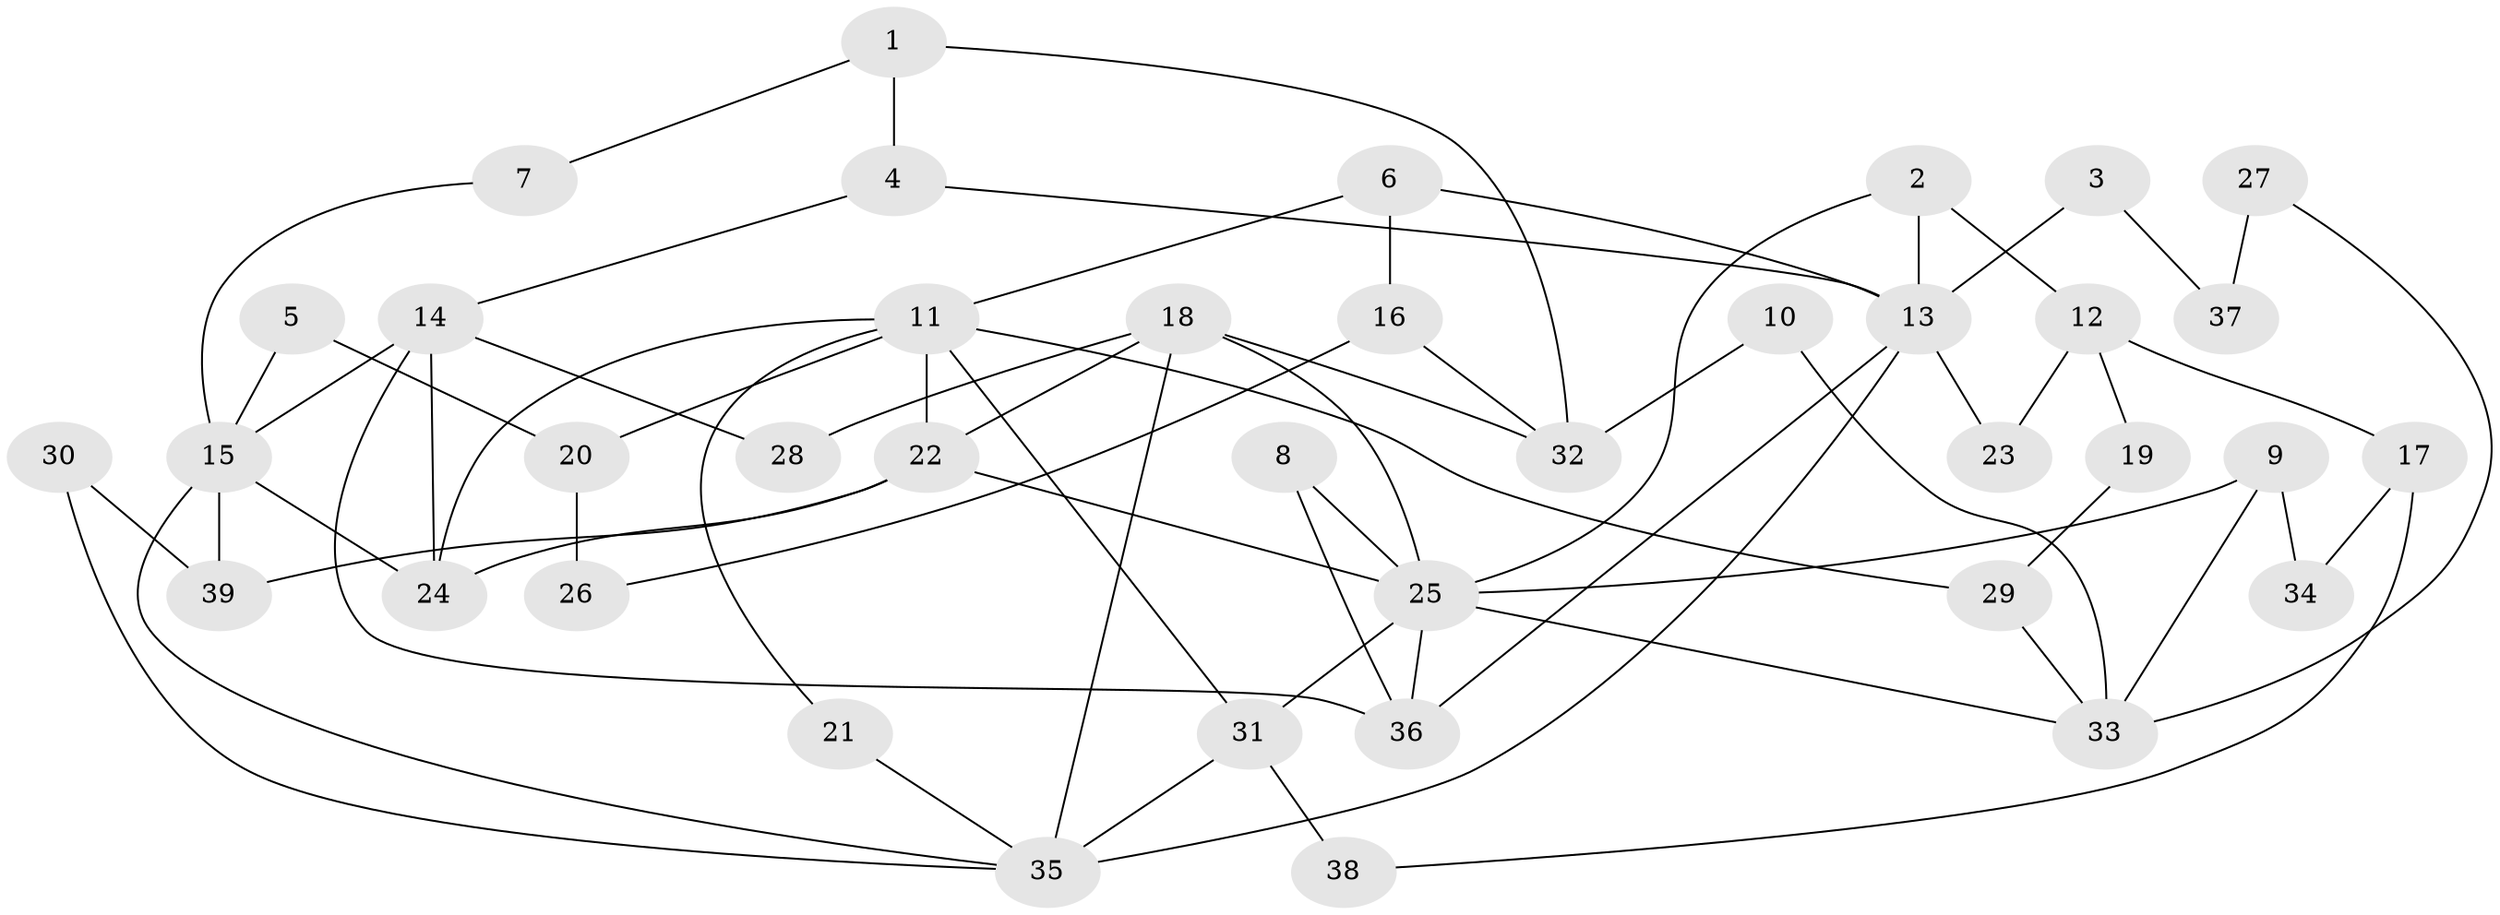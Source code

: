 // original degree distribution, {4: 0.07692307692307693, 3: 0.2692307692307692, 8: 0.01282051282051282, 2: 0.2692307692307692, 1: 0.23076923076923078, 7: 0.02564102564102564, 6: 0.05128205128205128, 5: 0.0641025641025641}
// Generated by graph-tools (version 1.1) at 2025/00/03/09/25 03:00:57]
// undirected, 39 vertices, 67 edges
graph export_dot {
graph [start="1"]
  node [color=gray90,style=filled];
  1;
  2;
  3;
  4;
  5;
  6;
  7;
  8;
  9;
  10;
  11;
  12;
  13;
  14;
  15;
  16;
  17;
  18;
  19;
  20;
  21;
  22;
  23;
  24;
  25;
  26;
  27;
  28;
  29;
  30;
  31;
  32;
  33;
  34;
  35;
  36;
  37;
  38;
  39;
  1 -- 4 [weight=1.0];
  1 -- 7 [weight=1.0];
  1 -- 32 [weight=1.0];
  2 -- 12 [weight=1.0];
  2 -- 13 [weight=1.0];
  2 -- 25 [weight=1.0];
  3 -- 13 [weight=1.0];
  3 -- 37 [weight=1.0];
  4 -- 13 [weight=1.0];
  4 -- 14 [weight=1.0];
  5 -- 15 [weight=2.0];
  5 -- 20 [weight=1.0];
  6 -- 11 [weight=1.0];
  6 -- 13 [weight=1.0];
  6 -- 16 [weight=1.0];
  7 -- 15 [weight=1.0];
  8 -- 25 [weight=1.0];
  8 -- 36 [weight=1.0];
  9 -- 25 [weight=1.0];
  9 -- 33 [weight=1.0];
  9 -- 34 [weight=1.0];
  10 -- 32 [weight=1.0];
  10 -- 33 [weight=1.0];
  11 -- 20 [weight=1.0];
  11 -- 21 [weight=1.0];
  11 -- 22 [weight=1.0];
  11 -- 24 [weight=1.0];
  11 -- 29 [weight=1.0];
  11 -- 31 [weight=1.0];
  12 -- 17 [weight=1.0];
  12 -- 19 [weight=1.0];
  12 -- 23 [weight=1.0];
  13 -- 23 [weight=1.0];
  13 -- 35 [weight=1.0];
  13 -- 36 [weight=1.0];
  14 -- 15 [weight=1.0];
  14 -- 24 [weight=1.0];
  14 -- 28 [weight=1.0];
  14 -- 36 [weight=1.0];
  15 -- 24 [weight=1.0];
  15 -- 35 [weight=1.0];
  15 -- 39 [weight=2.0];
  16 -- 26 [weight=1.0];
  16 -- 32 [weight=1.0];
  17 -- 34 [weight=1.0];
  17 -- 38 [weight=1.0];
  18 -- 22 [weight=1.0];
  18 -- 25 [weight=1.0];
  18 -- 28 [weight=1.0];
  18 -- 32 [weight=1.0];
  18 -- 35 [weight=1.0];
  19 -- 29 [weight=1.0];
  20 -- 26 [weight=1.0];
  21 -- 35 [weight=1.0];
  22 -- 24 [weight=1.0];
  22 -- 25 [weight=1.0];
  22 -- 39 [weight=1.0];
  25 -- 31 [weight=1.0];
  25 -- 33 [weight=1.0];
  25 -- 36 [weight=1.0];
  27 -- 33 [weight=1.0];
  27 -- 37 [weight=1.0];
  29 -- 33 [weight=1.0];
  30 -- 35 [weight=1.0];
  30 -- 39 [weight=1.0];
  31 -- 35 [weight=1.0];
  31 -- 38 [weight=1.0];
}
